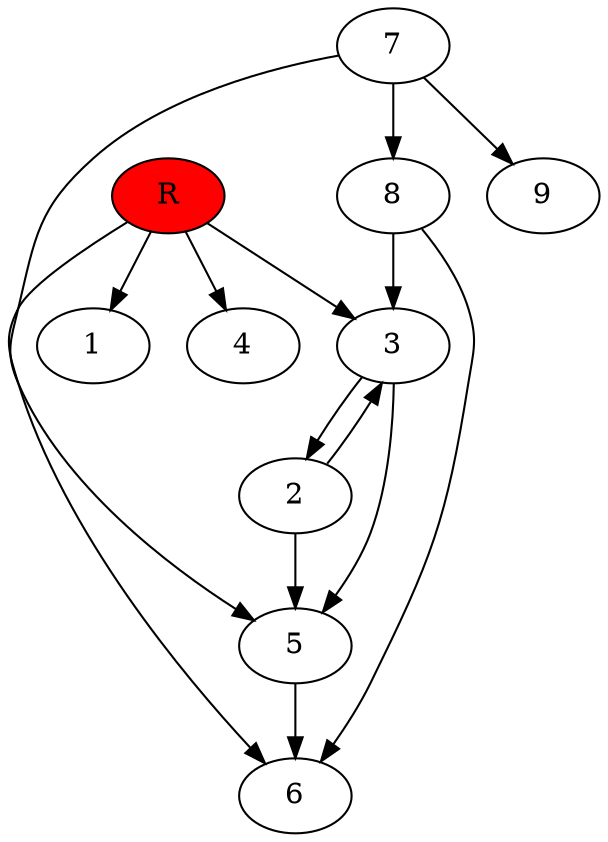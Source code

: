 digraph prb31149 {
	1
	2
	3
	4
	5
	6
	7
	8
	R [fillcolor="#ff0000" style=filled]
	2 -> 3
	2 -> 5
	3 -> 2
	3 -> 5
	5 -> 6
	7 -> 5
	7 -> 8
	7 -> 9
	8 -> 3
	8 -> 6
	R -> 1
	R -> 3
	R -> 4
	R -> 6
}

